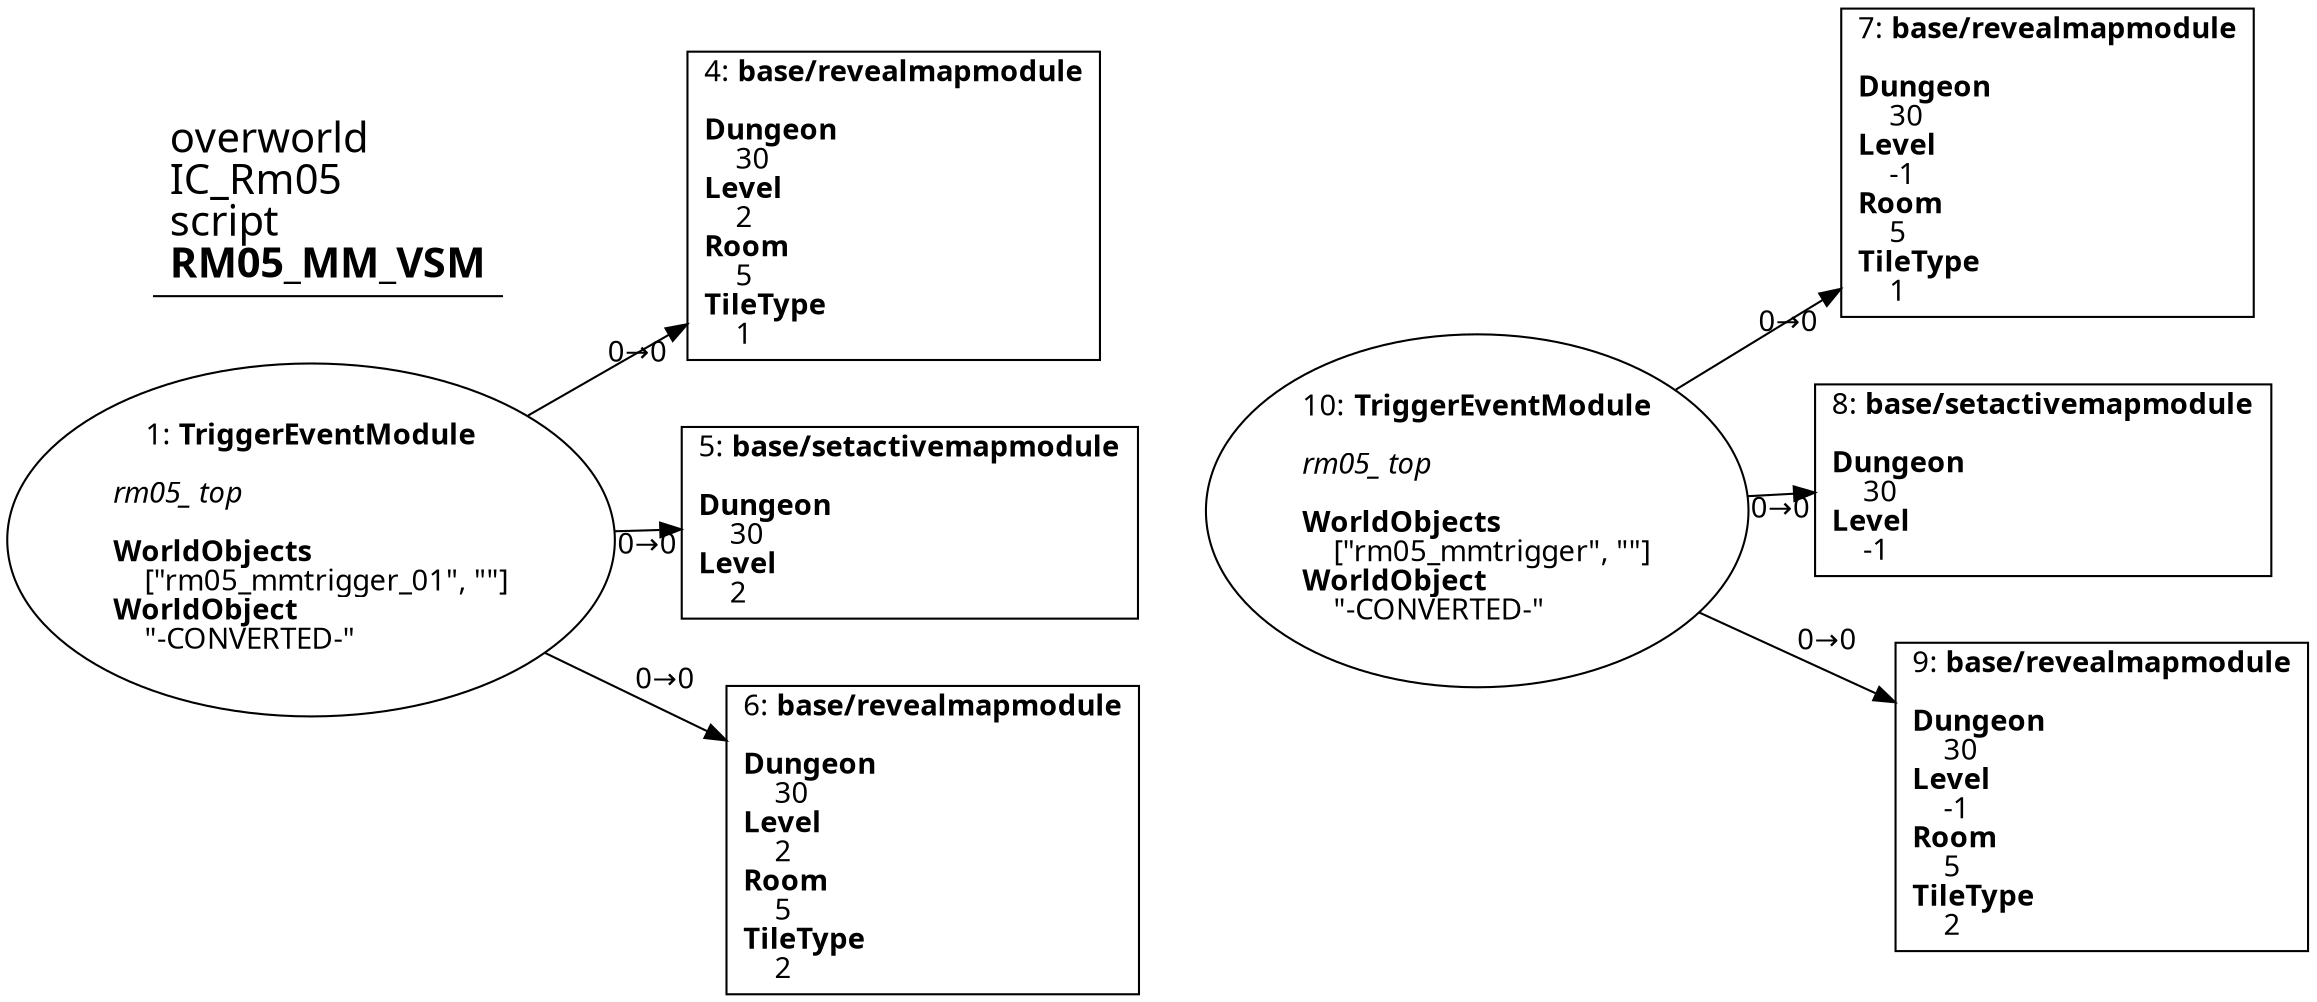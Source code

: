 digraph {
    layout = fdp;
    overlap = prism;
    sep = "+16";
    splines = spline;

    node [ shape = box ];

    graph [ fontname = "Segoe UI" ];
    node [ fontname = "Segoe UI" ];
    edge [ fontname = "Segoe UI" ];

    1 [ label = <1: <b>TriggerEventModule</b><br/><br/><i>rm05_ top<br align="left"/></i><br align="left"/><b>WorldObjects</b><br align="left"/>    [&quot;rm05_mmtrigger_01&quot;, &quot;&quot;]<br align="left"/><b>WorldObject</b><br align="left"/>    &quot;-CONVERTED-&quot;<br align="left"/>> ];
    1 [ shape = oval ]
    1 [ pos = "0.254,-0.358!" ];
    1 -> 4 [ label = "0→0" ];
    1 -> 5 [ label = "0→0" ];
    1 -> 6 [ label = "0→0" ];

    4 [ label = <4: <b>base/revealmapmodule</b><br/><br/><b>Dungeon</b><br align="left"/>    30<br align="left"/><b>Level</b><br align="left"/>    2<br align="left"/><b>Room</b><br align="left"/>    5<br align="left"/><b>TileType</b><br align="left"/>    1<br align="left"/>> ];
    4 [ pos = "0.535,-0.282!" ];

    5 [ label = <5: <b>base/setactivemapmodule</b><br/><br/><b>Dungeon</b><br align="left"/>    30<br align="left"/><b>Level</b><br align="left"/>    2<br align="left"/>> ];
    5 [ pos = "0.53800005,-0.358!" ];

    6 [ label = <6: <b>base/revealmapmodule</b><br/><br/><b>Dungeon</b><br align="left"/>    30<br align="left"/><b>Level</b><br align="left"/>    2<br align="left"/><b>Room</b><br align="left"/>    5<br align="left"/><b>TileType</b><br align="left"/>    2<br align="left"/>> ];
    6 [ pos = "0.545,-0.43800002!" ];

    7 [ label = <7: <b>base/revealmapmodule</b><br/><br/><b>Dungeon</b><br align="left"/>    30<br align="left"/><b>Level</b><br align="left"/>    -1<br align="left"/><b>Room</b><br align="left"/>    5<br align="left"/><b>TileType</b><br align="left"/>    1<br align="left"/>> ];
    7 [ pos = "1.149,-0.26900002!" ];

    8 [ label = <8: <b>base/setactivemapmodule</b><br/><br/><b>Dungeon</b><br align="left"/>    30<br align="left"/><b>Level</b><br align="left"/>    -1<br align="left"/>> ];
    8 [ pos = "1.148,-0.34500003!" ];

    9 [ label = <9: <b>base/revealmapmodule</b><br/><br/><b>Dungeon</b><br align="left"/>    30<br align="left"/><b>Level</b><br align="left"/>    -1<br align="left"/><b>Room</b><br align="left"/>    5<br align="left"/><b>TileType</b><br align="left"/>    2<br align="left"/>> ];
    9 [ pos = "1.1630001,-0.41700003!" ];

    10 [ label = <10: <b>TriggerEventModule</b><br/><br/><i>rm05_ top<br align="left"/></i><br align="left"/><b>WorldObjects</b><br align="left"/>    [&quot;rm05_mmtrigger&quot;, &quot;&quot;]<br align="left"/><b>WorldObject</b><br align="left"/>    &quot;-CONVERTED-&quot;<br align="left"/>> ];
    10 [ shape = oval ]
    10 [ pos = "0.86100006,-0.34500003!" ];
    10 -> 7 [ label = "0→0" ];
    10 -> 8 [ label = "0→0" ];
    10 -> 9 [ label = "0→0" ];

    title [ pos = "0.25300002,-0.268!" ];
    title [ shape = underline ];
    title [ label = <<font point-size="20">overworld<br align="left"/>IC_Rm05<br align="left"/>script<br align="left"/><b>RM05_MM_VSM</b><br align="left"/></font>> ];
}
